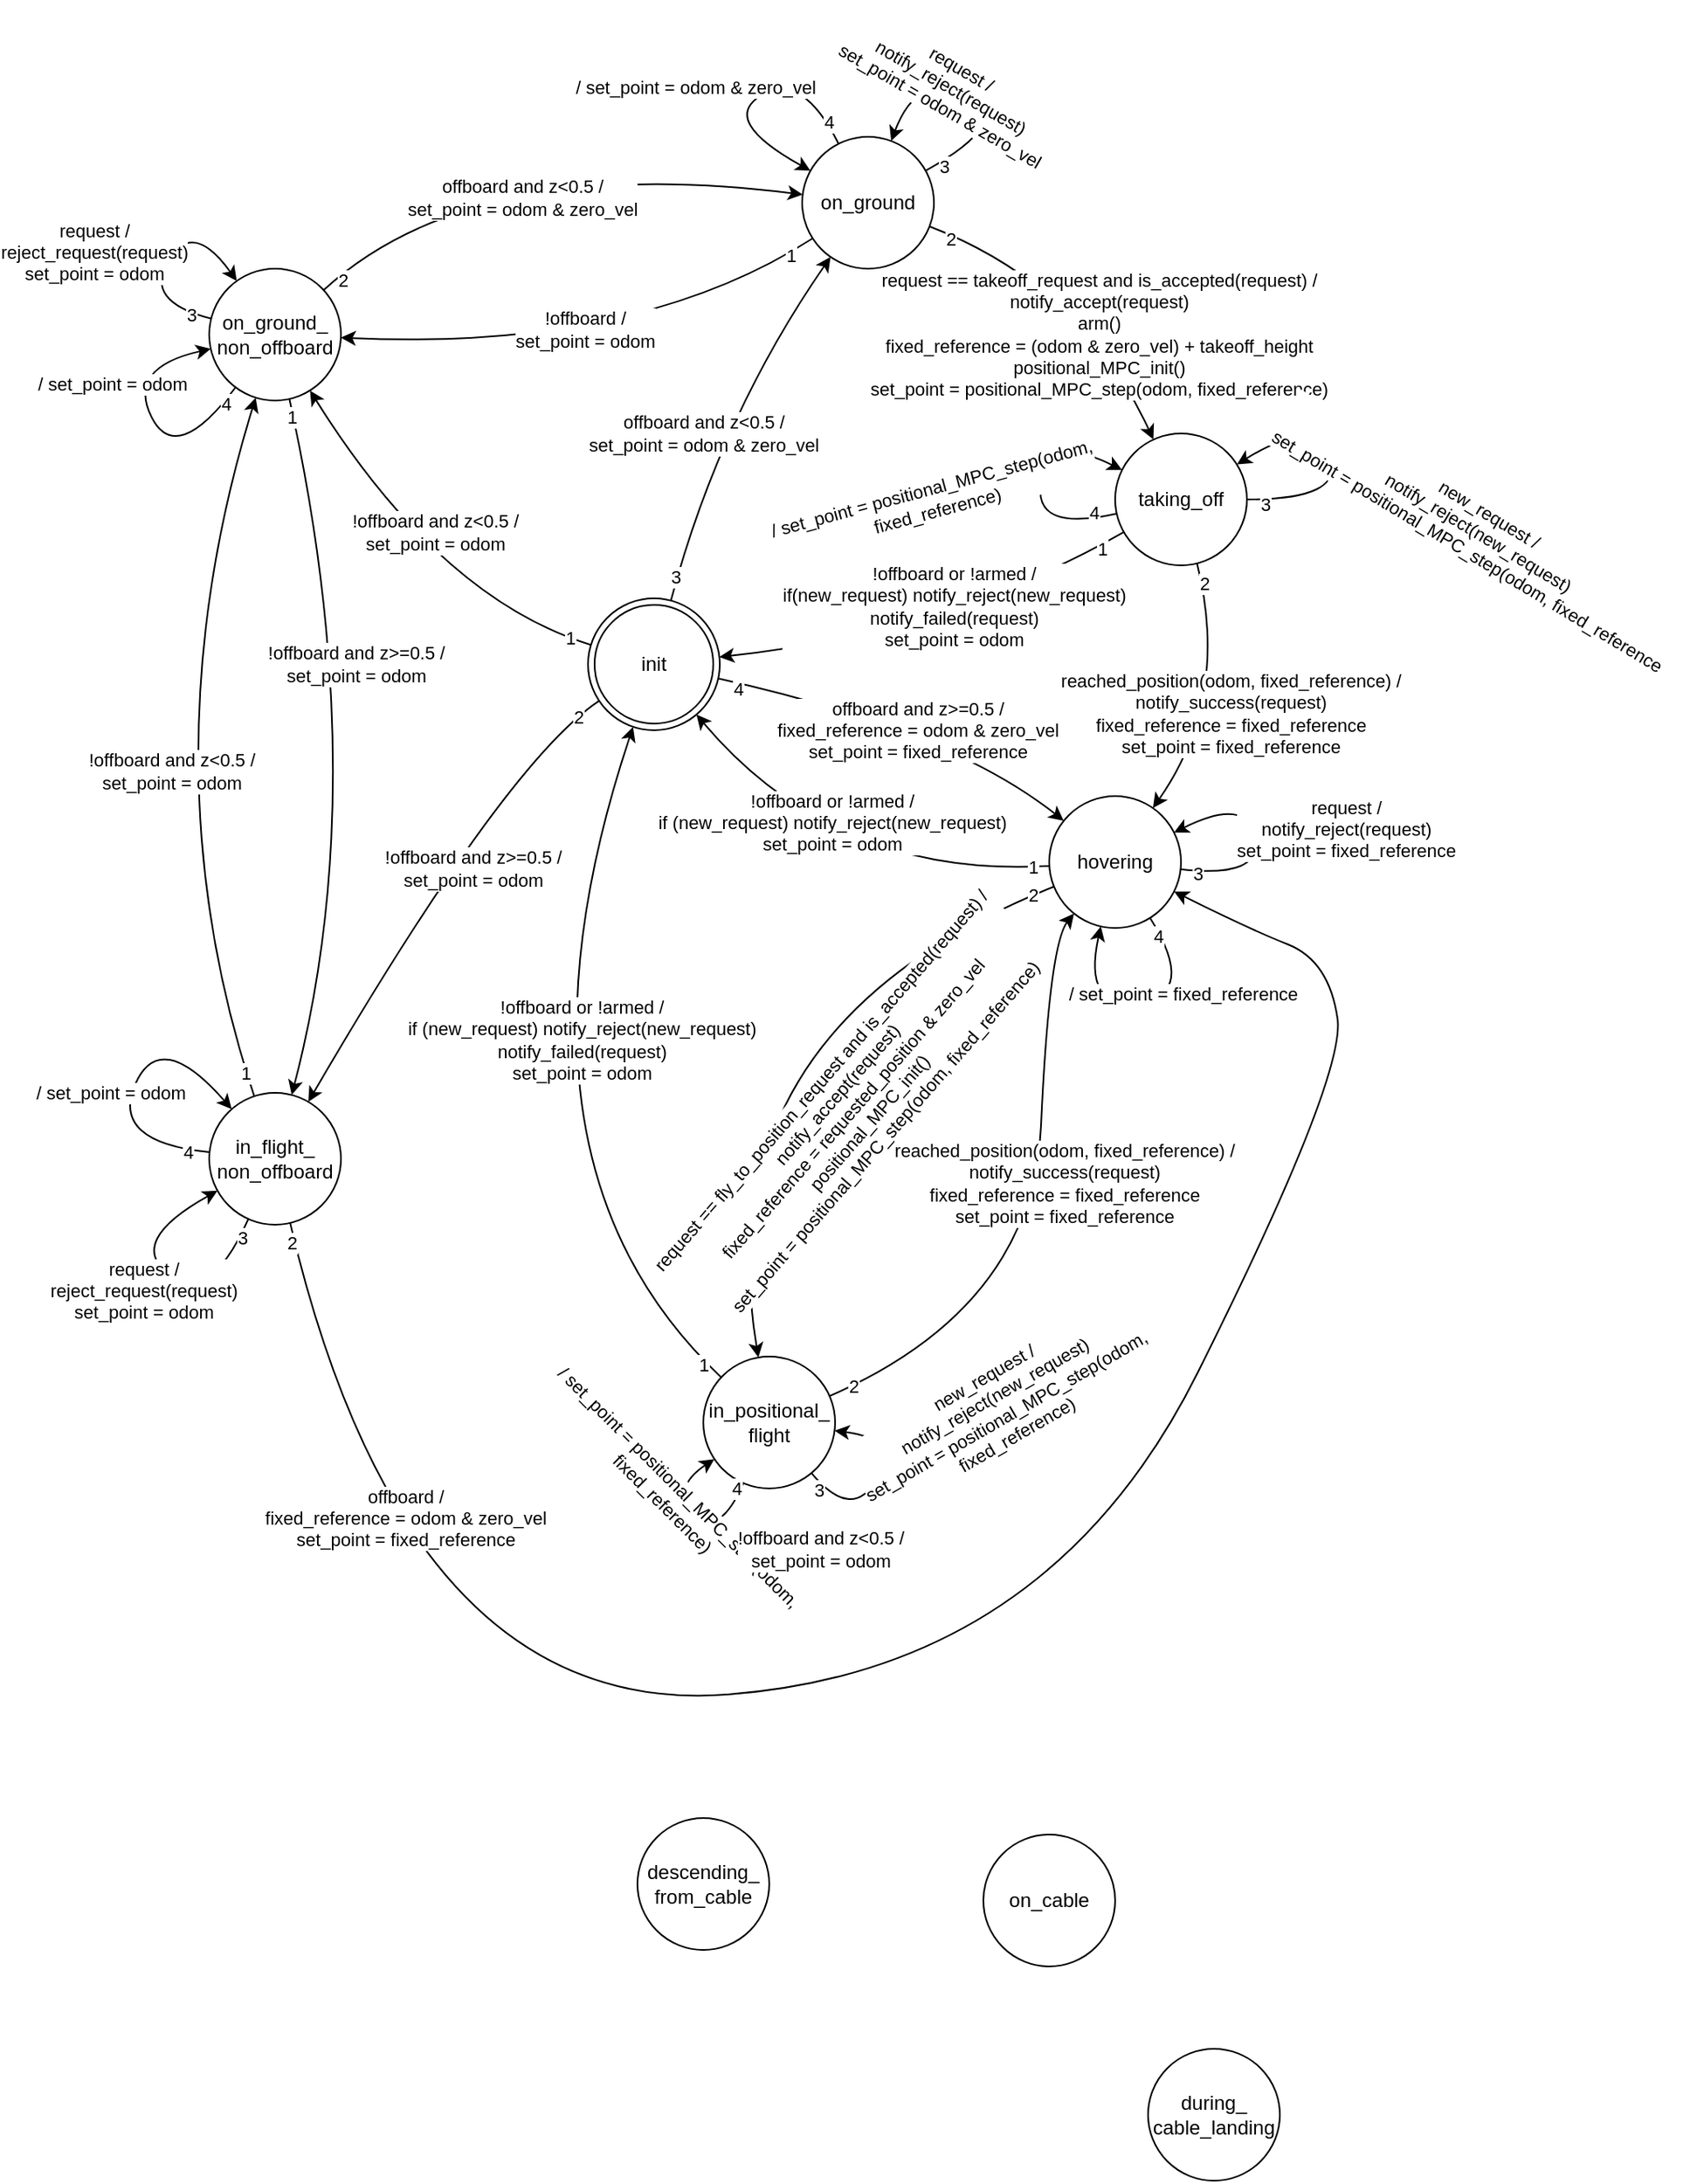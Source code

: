 <mxfile version="20.2.4" type="github"><diagram id="1Jh8lGgyKnSP5pfqneyj" name="Page-1"><mxGraphModel dx="1182" dy="3400" grid="1" gridSize="10" guides="1" tooltips="1" connect="1" arrows="1" fold="1" page="1" pageScale="1" pageWidth="850" pageHeight="1100" math="0" shadow="0"><root><mxCell id="0"/><mxCell id="1" parent="0"/><mxCell id="nZ2ogU8yaggC1YaTWvZz-1" value="init" style="ellipse;shape=doubleEllipse;whiteSpace=wrap;html=1;aspect=fixed;" parent="1" vertex="1"><mxGeometry x="360" y="40" width="80" height="80" as="geometry"/></mxCell><mxCell id="nZ2ogU8yaggC1YaTWvZz-2" value="&lt;div&gt;on_ground_&lt;/div&gt;&lt;div&gt;non_offboard&lt;/div&gt;" style="ellipse;whiteSpace=wrap;html=1;aspect=fixed;" parent="1" vertex="1"><mxGeometry x="130" y="-160" width="80" height="80" as="geometry"/></mxCell><mxCell id="nZ2ogU8yaggC1YaTWvZz-3" value="in_flight_&lt;div&gt;non_offboard&lt;/div&gt;" style="ellipse;whiteSpace=wrap;html=1;aspect=fixed;" parent="1" vertex="1"><mxGeometry x="130" y="340" width="80" height="80" as="geometry"/></mxCell><mxCell id="nZ2ogU8yaggC1YaTWvZz-4" value="on_ground" style="ellipse;whiteSpace=wrap;html=1;aspect=fixed;" parent="1" vertex="1"><mxGeometry x="490" y="-240" width="80" height="80" as="geometry"/></mxCell><mxCell id="nZ2ogU8yaggC1YaTWvZz-5" value="taking_off" style="ellipse;whiteSpace=wrap;html=1;aspect=fixed;" parent="1" vertex="1"><mxGeometry x="680" y="-60" width="80" height="80" as="geometry"/></mxCell><mxCell id="nZ2ogU8yaggC1YaTWvZz-6" value="hovering" style="ellipse;whiteSpace=wrap;html=1;aspect=fixed;" parent="1" vertex="1"><mxGeometry x="640" y="160" width="80" height="80" as="geometry"/></mxCell><mxCell id="nZ2ogU8yaggC1YaTWvZz-7" value="&lt;div&gt;during_&lt;/div&gt;&lt;div&gt;cable_landing&lt;br&gt;&lt;/div&gt;" style="ellipse;whiteSpace=wrap;html=1;aspect=fixed;" parent="1" vertex="1"><mxGeometry x="700" y="920" width="80" height="80" as="geometry"/></mxCell><mxCell id="nZ2ogU8yaggC1YaTWvZz-8" value="on_cable" style="ellipse;whiteSpace=wrap;html=1;aspect=fixed;" parent="1" vertex="1"><mxGeometry x="600" y="790" width="80" height="80" as="geometry"/></mxCell><mxCell id="nZ2ogU8yaggC1YaTWvZz-9" value="&lt;div&gt;descending_&lt;/div&gt;&lt;div&gt;from_cable&lt;br&gt;&lt;/div&gt;" style="ellipse;whiteSpace=wrap;html=1;aspect=fixed;" parent="1" vertex="1"><mxGeometry x="390" y="780" width="80" height="80" as="geometry"/></mxCell><mxCell id="nZ2ogU8yaggC1YaTWvZz-10" value="&lt;div&gt;in_positional_&lt;/div&gt;&lt;div&gt;flight&lt;/div&gt;" style="ellipse;whiteSpace=wrap;html=1;aspect=fixed;" parent="1" vertex="1"><mxGeometry x="430" y="500" width="80" height="80" as="geometry"/></mxCell><mxCell id="nZ2ogU8yaggC1YaTWvZz-11" value="" style="curved=1;endArrow=classic;html=1;rounded=0;" parent="1" source="nZ2ogU8yaggC1YaTWvZz-1" target="nZ2ogU8yaggC1YaTWvZz-2" edge="1"><mxGeometry width="50" height="50" relative="1" as="geometry"><mxPoint x="220" y="120" as="sourcePoint"/><mxPoint x="270" y="70" as="targetPoint"/><Array as="points"><mxPoint x="270" y="40"/></Array></mxGeometry></mxCell><mxCell id="nZ2ogU8yaggC1YaTWvZz-13" value="&lt;div&gt;!offboard and z&amp;lt;0.5 /&lt;/div&gt;&lt;div&gt;set_point = odom&lt;br&gt;&lt;/div&gt;" style="edgeLabel;html=1;align=center;verticalAlign=middle;resizable=0;points=[];" parent="nZ2ogU8yaggC1YaTWvZz-11" vertex="1" connectable="0"><mxGeometry x="-0.129" y="15" relative="1" as="geometry"><mxPoint x="15" y="-39" as="offset"/></mxGeometry></mxCell><mxCell id="nZ2ogU8yaggC1YaTWvZz-48" value="1" style="edgeLabel;html=1;align=center;verticalAlign=middle;resizable=0;points=[];" parent="nZ2ogU8yaggC1YaTWvZz-11" vertex="1" connectable="0"><mxGeometry x="-0.888" y="-1" relative="1" as="geometry"><mxPoint as="offset"/></mxGeometry></mxCell><mxCell id="nZ2ogU8yaggC1YaTWvZz-14" value="" style="curved=1;endArrow=classic;html=1;rounded=0;" parent="1" source="nZ2ogU8yaggC1YaTWvZz-1" target="nZ2ogU8yaggC1YaTWvZz-3" edge="1"><mxGeometry width="50" height="50" relative="1" as="geometry"><mxPoint x="220" y="120" as="sourcePoint"/><mxPoint x="270" y="70" as="targetPoint"/><Array as="points"><mxPoint x="310" y="140"/></Array></mxGeometry></mxCell><mxCell id="nZ2ogU8yaggC1YaTWvZz-15" value="&lt;div&gt;!offboard and z&amp;gt;=0.5 / &lt;br&gt;&lt;/div&gt;&lt;div&gt;set_point = odom&lt;br&gt;&lt;/div&gt;" style="edgeLabel;html=1;align=center;verticalAlign=middle;resizable=0;points=[];" parent="nZ2ogU8yaggC1YaTWvZz-14" vertex="1" connectable="0"><mxGeometry x="-0.129" y="15" relative="1" as="geometry"><mxPoint as="offset"/></mxGeometry></mxCell><mxCell id="nZ2ogU8yaggC1YaTWvZz-49" value="2" style="edgeLabel;html=1;align=center;verticalAlign=middle;resizable=0;points=[];" parent="nZ2ogU8yaggC1YaTWvZz-14" vertex="1" connectable="0"><mxGeometry x="-0.895" y="1" relative="1" as="geometry"><mxPoint as="offset"/></mxGeometry></mxCell><mxCell id="nZ2ogU8yaggC1YaTWvZz-16" value="" style="curved=1;endArrow=classic;html=1;rounded=0;" parent="1" source="nZ2ogU8yaggC1YaTWvZz-1" target="nZ2ogU8yaggC1YaTWvZz-4" edge="1"><mxGeometry width="50" height="50" relative="1" as="geometry"><mxPoint x="220" y="120" as="sourcePoint"/><mxPoint x="270" y="70" as="targetPoint"/><Array as="points"><mxPoint x="440" y="-70"/></Array></mxGeometry></mxCell><mxCell id="nZ2ogU8yaggC1YaTWvZz-17" value="&lt;div&gt;offboard and z&amp;lt;0.5 / &lt;br&gt;&lt;/div&gt;&lt;div&gt;set_point = odom &amp;amp; zero_vel&lt;br&gt;&lt;/div&gt;" style="edgeLabel;html=1;align=center;verticalAlign=middle;resizable=0;points=[];" parent="nZ2ogU8yaggC1YaTWvZz-16" vertex="1" connectable="0"><mxGeometry x="-0.129" y="15" relative="1" as="geometry"><mxPoint x="8" as="offset"/></mxGeometry></mxCell><mxCell id="nZ2ogU8yaggC1YaTWvZz-51" value="3" style="edgeLabel;html=1;align=center;verticalAlign=middle;resizable=0;points=[];" parent="nZ2ogU8yaggC1YaTWvZz-16" vertex="1" connectable="0"><mxGeometry x="-0.871" y="1" relative="1" as="geometry"><mxPoint as="offset"/></mxGeometry></mxCell><mxCell id="nZ2ogU8yaggC1YaTWvZz-18" value="" style="curved=1;endArrow=classic;html=1;rounded=0;" parent="1" source="nZ2ogU8yaggC1YaTWvZz-1" target="nZ2ogU8yaggC1YaTWvZz-6" edge="1"><mxGeometry width="50" height="50" relative="1" as="geometry"><mxPoint x="220" y="120" as="sourcePoint"/><mxPoint x="270" y="70" as="targetPoint"/><Array as="points"><mxPoint x="580" y="120"/></Array></mxGeometry></mxCell><mxCell id="nZ2ogU8yaggC1YaTWvZz-19" value="&lt;div&gt;offboard and z&amp;gt;=0.5 /&lt;/div&gt;&lt;div&gt;fixed_reference = odom &amp;amp; zero_vel&lt;br&gt;&lt;/div&gt;&lt;div&gt;set_point = fixed_reference&lt;br&gt;&lt;/div&gt;" style="edgeLabel;html=1;align=center;verticalAlign=middle;resizable=0;points=[];" parent="nZ2ogU8yaggC1YaTWvZz-18" vertex="1" connectable="0"><mxGeometry x="-0.129" y="15" relative="1" as="geometry"><mxPoint x="19" y="24" as="offset"/></mxGeometry></mxCell><mxCell id="nZ2ogU8yaggC1YaTWvZz-52" value="4" style="edgeLabel;html=1;align=center;verticalAlign=middle;resizable=0;points=[];" parent="nZ2ogU8yaggC1YaTWvZz-18" vertex="1" connectable="0"><mxGeometry x="-0.887" y="-3" relative="1" as="geometry"><mxPoint as="offset"/></mxGeometry></mxCell><mxCell id="nZ2ogU8yaggC1YaTWvZz-21" value="" style="curved=1;endArrow=classic;html=1;rounded=0;" parent="1" source="nZ2ogU8yaggC1YaTWvZz-2" target="nZ2ogU8yaggC1YaTWvZz-3" edge="1"><mxGeometry width="50" height="50" relative="1" as="geometry"><mxPoint x="120" y="180" as="sourcePoint"/><mxPoint x="170" y="130" as="targetPoint"/><Array as="points"><mxPoint x="230" y="150"/></Array></mxGeometry></mxCell><mxCell id="nZ2ogU8yaggC1YaTWvZz-23" value="&lt;div&gt;!offboard and z&amp;gt;=0.5 /&lt;br&gt;&lt;/div&gt;set_point = odom" style="edgeLabel;html=1;align=center;verticalAlign=middle;resizable=0;points=[];" parent="nZ2ogU8yaggC1YaTWvZz-21" vertex="1" connectable="0"><mxGeometry x="-0.194" y="46" relative="1" as="geometry"><mxPoint x="-43" as="offset"/></mxGeometry></mxCell><mxCell id="nZ2ogU8yaggC1YaTWvZz-53" value="1" style="edgeLabel;html=1;align=center;verticalAlign=middle;resizable=0;points=[];" parent="nZ2ogU8yaggC1YaTWvZz-21" vertex="1" connectable="0"><mxGeometry x="-0.949" y="-1" relative="1" as="geometry"><mxPoint as="offset"/></mxGeometry></mxCell><mxCell id="nZ2ogU8yaggC1YaTWvZz-24" value="" style="curved=1;endArrow=classic;html=1;rounded=0;" parent="1" source="nZ2ogU8yaggC1YaTWvZz-3" target="nZ2ogU8yaggC1YaTWvZz-2" edge="1"><mxGeometry width="50" height="50" relative="1" as="geometry"><mxPoint x="120" y="180" as="sourcePoint"/><mxPoint x="170" y="130" as="targetPoint"/><Array as="points"><mxPoint x="90" y="140"/></Array></mxGeometry></mxCell><mxCell id="nZ2ogU8yaggC1YaTWvZz-25" value="&lt;div&gt;!offboard and z&amp;lt;0.5 /&lt;/div&gt;&lt;div&gt;set_point = odom&lt;/div&gt;" style="edgeLabel;html=1;align=center;verticalAlign=middle;resizable=0;points=[];" parent="nZ2ogU8yaggC1YaTWvZz-24" vertex="1" connectable="0"><mxGeometry x="-0.194" y="46" relative="1" as="geometry"><mxPoint x="50" y="-42" as="offset"/></mxGeometry></mxCell><mxCell id="nZ2ogU8yaggC1YaTWvZz-83" value="1" style="edgeLabel;html=1;align=center;verticalAlign=middle;resizable=0;points=[];" parent="nZ2ogU8yaggC1YaTWvZz-24" vertex="1" connectable="0"><mxGeometry x="-0.932" y="1" relative="1" as="geometry"><mxPoint as="offset"/></mxGeometry></mxCell><mxCell id="nZ2ogU8yaggC1YaTWvZz-26" value="" style="curved=1;endArrow=classic;html=1;rounded=0;" parent="1" source="nZ2ogU8yaggC1YaTWvZz-2" target="nZ2ogU8yaggC1YaTWvZz-4" edge="1"><mxGeometry width="50" height="50" relative="1" as="geometry"><mxPoint x="210" y="-180" as="sourcePoint"/><mxPoint x="260" y="-230" as="targetPoint"/><Array as="points"><mxPoint x="290" y="-230"/></Array></mxGeometry></mxCell><mxCell id="nZ2ogU8yaggC1YaTWvZz-33" value="&lt;div&gt;offboard and z&amp;lt;0.5 / &lt;br&gt;&lt;/div&gt;&lt;div&gt;set_point = odom &amp;amp; zero_vel&lt;br&gt;&lt;/div&gt;" style="edgeLabel;html=1;align=center;verticalAlign=middle;resizable=0;points=[];" parent="nZ2ogU8yaggC1YaTWvZz-26" vertex="1" connectable="0"><mxGeometry x="-0.04" y="-23" relative="1" as="geometry"><mxPoint as="offset"/></mxGeometry></mxCell><mxCell id="nZ2ogU8yaggC1YaTWvZz-54" value="2" style="edgeLabel;html=1;align=center;verticalAlign=middle;resizable=0;points=[];" parent="nZ2ogU8yaggC1YaTWvZz-26" vertex="1" connectable="0"><mxGeometry x="-0.927" y="-3" relative="1" as="geometry"><mxPoint as="offset"/></mxGeometry></mxCell><mxCell id="nZ2ogU8yaggC1YaTWvZz-27" value="" style="curved=1;endArrow=classic;html=1;rounded=0;" parent="1" source="nZ2ogU8yaggC1YaTWvZz-3" target="nZ2ogU8yaggC1YaTWvZz-3" edge="1"><mxGeometry width="50" height="50" relative="1" as="geometry"><mxPoint x="140" y="510" as="sourcePoint"/><mxPoint x="190" y="460" as="targetPoint"/><Array as="points"><mxPoint x="130" y="470"/><mxPoint x="80" y="430"/></Array></mxGeometry></mxCell><mxCell id="nZ2ogU8yaggC1YaTWvZz-28" value="&lt;div&gt;request /&lt;/div&gt;&lt;div&gt;reject_request(request)&lt;/div&gt;&lt;div&gt;set_point = odom&lt;br&gt;&lt;/div&gt;" style="edgeLabel;html=1;align=center;verticalAlign=middle;resizable=0;points=[];" parent="nZ2ogU8yaggC1YaTWvZz-27" vertex="1" connectable="0"><mxGeometry x="-0.21" y="-4" relative="1" as="geometry"><mxPoint x="-31" y="2" as="offset"/></mxGeometry></mxCell><mxCell id="nZ2ogU8yaggC1YaTWvZz-85" value="3" style="edgeLabel;html=1;align=center;verticalAlign=middle;resizable=0;points=[];" parent="nZ2ogU8yaggC1YaTWvZz-27" vertex="1" connectable="0"><mxGeometry x="-0.152" y="-3" relative="1" as="geometry"><mxPoint x="34" y="-27" as="offset"/></mxGeometry></mxCell><mxCell id="nZ2ogU8yaggC1YaTWvZz-31" value="" style="curved=1;endArrow=classic;html=1;rounded=0;" parent="1" source="nZ2ogU8yaggC1YaTWvZz-2" target="nZ2ogU8yaggC1YaTWvZz-2" edge="1"><mxGeometry width="50" height="50" relative="1" as="geometry"><mxPoint x="80" y="-140" as="sourcePoint"/><mxPoint x="130" y="-190" as="targetPoint"/><Array as="points"><mxPoint x="110" y="-40"/><mxPoint x="80" y="-100"/></Array></mxGeometry></mxCell><mxCell id="nZ2ogU8yaggC1YaTWvZz-32" value="/ set_point = odom" style="edgeLabel;html=1;align=center;verticalAlign=middle;resizable=0;points=[];" parent="nZ2ogU8yaggC1YaTWvZz-31" vertex="1" connectable="0"><mxGeometry x="-0.08" y="-4" relative="1" as="geometry"><mxPoint x="-33" y="-28" as="offset"/></mxGeometry></mxCell><mxCell id="nZ2ogU8yaggC1YaTWvZz-56" value="4" style="edgeLabel;html=1;align=center;verticalAlign=middle;resizable=0;points=[];" parent="nZ2ogU8yaggC1YaTWvZz-31" vertex="1" connectable="0"><mxGeometry x="-0.871" y="1" relative="1" as="geometry"><mxPoint as="offset"/></mxGeometry></mxCell><mxCell id="nZ2ogU8yaggC1YaTWvZz-34" value="" style="curved=1;endArrow=classic;html=1;rounded=0;" parent="1" source="nZ2ogU8yaggC1YaTWvZz-4" target="nZ2ogU8yaggC1YaTWvZz-4" edge="1"><mxGeometry width="50" height="50" relative="1" as="geometry"><mxPoint x="510" y="-300" as="sourcePoint"/><mxPoint x="560" y="-350" as="targetPoint"/><Array as="points"><mxPoint x="490" y="-280"/><mxPoint x="440" y="-250"/></Array></mxGeometry></mxCell><mxCell id="nZ2ogU8yaggC1YaTWvZz-35" value="/ set_point = odom &amp;amp; zero_vel" style="edgeLabel;html=1;align=center;verticalAlign=middle;resizable=0;points=[];" parent="nZ2ogU8yaggC1YaTWvZz-34" vertex="1" connectable="0"><mxGeometry x="0.614" y="11" relative="1" as="geometry"><mxPoint x="-47" y="-25" as="offset"/></mxGeometry></mxCell><mxCell id="nZ2ogU8yaggC1YaTWvZz-60" value="4" style="edgeLabel;html=1;align=center;verticalAlign=middle;resizable=0;points=[];" parent="nZ2ogU8yaggC1YaTWvZz-34" vertex="1" connectable="0"><mxGeometry x="-0.824" relative="1" as="geometry"><mxPoint as="offset"/></mxGeometry></mxCell><mxCell id="nZ2ogU8yaggC1YaTWvZz-36" value="" style="curved=1;endArrow=classic;html=1;rounded=0;" parent="1" source="nZ2ogU8yaggC1YaTWvZz-4" target="nZ2ogU8yaggC1YaTWvZz-2" edge="1"><mxGeometry width="50" height="50" relative="1" as="geometry"><mxPoint x="330" y="-100" as="sourcePoint"/><mxPoint x="380" y="-150" as="targetPoint"/><Array as="points"><mxPoint x="390" y="-110"/></Array></mxGeometry></mxCell><mxCell id="nZ2ogU8yaggC1YaTWvZz-37" value="&lt;div&gt;!offboard /&lt;/div&gt;&lt;div&gt;set_point = odom&lt;br&gt;&lt;/div&gt;" style="edgeLabel;html=1;align=center;verticalAlign=middle;resizable=0;points=[];" parent="nZ2ogU8yaggC1YaTWvZz-36" vertex="1" connectable="0"><mxGeometry x="0.037" y="-12" relative="1" as="geometry"><mxPoint as="offset"/></mxGeometry></mxCell><mxCell id="nZ2ogU8yaggC1YaTWvZz-57" value="1" style="edgeLabel;html=1;align=center;verticalAlign=middle;resizable=0;points=[];" parent="nZ2ogU8yaggC1YaTWvZz-36" vertex="1" connectable="0"><mxGeometry x="-0.89" y="2" relative="1" as="geometry"><mxPoint y="-1" as="offset"/></mxGeometry></mxCell><mxCell id="nZ2ogU8yaggC1YaTWvZz-38" value="" style="curved=1;endArrow=classic;html=1;rounded=0;" parent="1" source="nZ2ogU8yaggC1YaTWvZz-4" target="nZ2ogU8yaggC1YaTWvZz-5" edge="1"><mxGeometry width="50" height="50" relative="1" as="geometry"><mxPoint x="620" y="-130" as="sourcePoint"/><mxPoint x="670" y="-180" as="targetPoint"/><Array as="points"><mxPoint x="660" y="-150"/></Array></mxGeometry></mxCell><mxCell id="nZ2ogU8yaggC1YaTWvZz-39" value="&lt;div&gt;request == takeoff_request and is_accepted(request) /&lt;/div&gt;&lt;div&gt;notify_accept(request)&lt;/div&gt;&lt;div&gt;arm()&lt;br&gt;&lt;/div&gt;&lt;div&gt;fixed_reference = (odom &amp;amp; zero_vel) + takeoff_height&lt;/div&gt;&lt;div&gt;positional_MPC_init()&lt;/div&gt;&lt;div&gt;set_point = positional_MPC_step(odom, fixed_reference)&lt;br&gt;&lt;/div&gt;" style="edgeLabel;html=1;align=center;verticalAlign=middle;resizable=0;points=[];" parent="nZ2ogU8yaggC1YaTWvZz-38" vertex="1" connectable="0"><mxGeometry x="-0.124" y="-17" relative="1" as="geometry"><mxPoint x="26" y="18" as="offset"/></mxGeometry></mxCell><mxCell id="nZ2ogU8yaggC1YaTWvZz-58" value="2" style="edgeLabel;html=1;align=center;verticalAlign=middle;resizable=0;points=[];" parent="nZ2ogU8yaggC1YaTWvZz-38" vertex="1" connectable="0"><mxGeometry x="-0.86" y="-2" relative="1" as="geometry"><mxPoint as="offset"/></mxGeometry></mxCell><mxCell id="nZ2ogU8yaggC1YaTWvZz-40" value="" style="curved=1;endArrow=classic;html=1;rounded=0;" parent="1" source="nZ2ogU8yaggC1YaTWvZz-5" target="nZ2ogU8yaggC1YaTWvZz-6" edge="1"><mxGeometry width="50" height="50" relative="1" as="geometry"><mxPoint x="800" y="130" as="sourcePoint"/><mxPoint x="850" y="80" as="targetPoint"/><Array as="points"><mxPoint x="750" y="100"/></Array></mxGeometry></mxCell><mxCell id="nZ2ogU8yaggC1YaTWvZz-41" value="&lt;div&gt;reached_position(odom, fixed_reference) /&lt;/div&gt;&lt;div&gt;notify_success(request)&lt;/div&gt;&lt;div&gt;fixed_reference = fixed_reference&lt;/div&gt;&lt;div&gt;set_point = fixed_reference&lt;br&gt;&lt;/div&gt;" style="edgeLabel;html=1;align=center;verticalAlign=middle;resizable=0;points=[];" parent="nZ2ogU8yaggC1YaTWvZz-40" vertex="1" connectable="0"><mxGeometry x="-0.204" y="-9" relative="1" as="geometry"><mxPoint x="13" y="25" as="offset"/></mxGeometry></mxCell><mxCell id="nZ2ogU8yaggC1YaTWvZz-68" value="2" style="edgeLabel;html=1;align=center;verticalAlign=middle;resizable=0;points=[];" parent="nZ2ogU8yaggC1YaTWvZz-40" vertex="1" connectable="0"><mxGeometry x="-0.845" y="1" relative="1" as="geometry"><mxPoint as="offset"/></mxGeometry></mxCell><mxCell id="nZ2ogU8yaggC1YaTWvZz-42" value="" style="curved=1;endArrow=classic;html=1;rounded=0;" parent="1" source="nZ2ogU8yaggC1YaTWvZz-4" target="nZ2ogU8yaggC1YaTWvZz-4" edge="1"><mxGeometry width="50" height="50" relative="1" as="geometry"><mxPoint x="590" y="-240" as="sourcePoint"/><mxPoint x="640" y="-290" as="targetPoint"/><Array as="points"><mxPoint x="620" y="-250"/><mxPoint x="560" y="-280"/></Array></mxGeometry></mxCell><mxCell id="nZ2ogU8yaggC1YaTWvZz-43" value="&lt;div&gt;request /&lt;/div&gt;&lt;div&gt;notify_reject(request)&lt;br&gt;&lt;/div&gt;&lt;div&gt;set_point = odom &amp;amp; zero_vel&lt;br&gt;&lt;/div&gt;" style="edgeLabel;html=1;align=center;verticalAlign=middle;resizable=0;points=[];rotation=30;" parent="nZ2ogU8yaggC1YaTWvZz-42" vertex="1" connectable="0"><mxGeometry x="0.253" y="4" relative="1" as="geometry"><mxPoint x="4" y="-3" as="offset"/></mxGeometry></mxCell><mxCell id="nZ2ogU8yaggC1YaTWvZz-59" value="3" style="edgeLabel;html=1;align=center;verticalAlign=middle;resizable=0;points=[];" parent="nZ2ogU8yaggC1YaTWvZz-42" vertex="1" connectable="0"><mxGeometry x="-0.876" y="-3" relative="1" as="geometry"><mxPoint as="offset"/></mxGeometry></mxCell><mxCell id="nZ2ogU8yaggC1YaTWvZz-46" value="" style="curved=1;endArrow=classic;html=1;rounded=0;" parent="1" source="nZ2ogU8yaggC1YaTWvZz-2" target="nZ2ogU8yaggC1YaTWvZz-2" edge="1"><mxGeometry width="50" height="50" relative="1" as="geometry"><mxPoint x="70" y="-180" as="sourcePoint"/><mxPoint x="120" y="-230" as="targetPoint"/><Array as="points"><mxPoint x="90" y="-140"/><mxPoint x="120" y="-190"/></Array></mxGeometry></mxCell><mxCell id="nZ2ogU8yaggC1YaTWvZz-47" value="&lt;div&gt;request /&lt;/div&gt;&lt;div&gt;reject_request(request)&lt;/div&gt;&lt;div&gt;set_point = odom&lt;br&gt;&lt;/div&gt;" style="edgeLabel;html=1;align=center;verticalAlign=middle;resizable=0;points=[];" parent="nZ2ogU8yaggC1YaTWvZz-46" vertex="1" connectable="0"><mxGeometry x="0.135" relative="1" as="geometry"><mxPoint x="-51" y="5" as="offset"/></mxGeometry></mxCell><mxCell id="nZ2ogU8yaggC1YaTWvZz-55" value="3" style="edgeLabel;html=1;align=center;verticalAlign=middle;resizable=0;points=[];" parent="nZ2ogU8yaggC1YaTWvZz-46" vertex="1" connectable="0"><mxGeometry x="-0.831" y="1" relative="1" as="geometry"><mxPoint as="offset"/></mxGeometry></mxCell><mxCell id="nZ2ogU8yaggC1YaTWvZz-61" value="" style="curved=1;endArrow=classic;html=1;rounded=0;" parent="1" source="nZ2ogU8yaggC1YaTWvZz-5" target="nZ2ogU8yaggC1YaTWvZz-1" edge="1"><mxGeometry width="50" height="50" relative="1" as="geometry"><mxPoint x="550" y="60" as="sourcePoint"/><mxPoint x="600" y="10" as="targetPoint"/><Array as="points"><mxPoint x="580" y="60"/></Array></mxGeometry></mxCell><mxCell id="nZ2ogU8yaggC1YaTWvZz-62" value="&lt;div&gt;!offboard or !armed /&lt;/div&gt;&lt;div&gt;if(new_request) notify_reject(new_request)&lt;br&gt;&lt;/div&gt;&lt;div&gt;notify_failed(request)&lt;/div&gt;&lt;div&gt;set_point = odom&lt;br&gt;&lt;/div&gt;" style="edgeLabel;html=1;align=center;verticalAlign=middle;resizable=0;points=[];" parent="nZ2ogU8yaggC1YaTWvZz-61" vertex="1" connectable="0"><mxGeometry x="-0.146" y="-12" relative="1" as="geometry"><mxPoint as="offset"/></mxGeometry></mxCell><mxCell id="nZ2ogU8yaggC1YaTWvZz-67" value="1" style="edgeLabel;html=1;align=center;verticalAlign=middle;resizable=0;points=[];" parent="nZ2ogU8yaggC1YaTWvZz-61" vertex="1" connectable="0"><mxGeometry x="-0.874" y="2" relative="1" as="geometry"><mxPoint as="offset"/></mxGeometry></mxCell><mxCell id="nZ2ogU8yaggC1YaTWvZz-63" value="" style="curved=1;endArrow=classic;html=1;rounded=0;" parent="1" source="nZ2ogU8yaggC1YaTWvZz-5" target="nZ2ogU8yaggC1YaTWvZz-5" edge="1"><mxGeometry width="50" height="50" relative="1" as="geometry"><mxPoint x="810" y="-20" as="sourcePoint"/><mxPoint x="860" y="-70" as="targetPoint"/><Array as="points"><mxPoint x="820" y="-20"/><mxPoint x="800" y="-70"/></Array></mxGeometry></mxCell><mxCell id="nZ2ogU8yaggC1YaTWvZz-64" value="&lt;div&gt;new_request /&lt;/div&gt;&lt;div&gt;notify_reject(new_request)&lt;/div&gt;&lt;div&gt;set_point = positional_MPC_step(odom, fixed_reference&lt;br&gt;&lt;/div&gt;" style="edgeLabel;html=1;align=center;verticalAlign=middle;resizable=0;points=[];rotation=31;" parent="nZ2ogU8yaggC1YaTWvZz-63" vertex="1" connectable="0"><mxGeometry x="0.202" y="3" relative="1" as="geometry"><mxPoint x="98" y="57" as="offset"/></mxGeometry></mxCell><mxCell id="nZ2ogU8yaggC1YaTWvZz-69" value="3" style="edgeLabel;html=1;align=center;verticalAlign=middle;resizable=0;points=[];" parent="nZ2ogU8yaggC1YaTWvZz-63" vertex="1" connectable="0"><mxGeometry x="-0.869" y="-3" relative="1" as="geometry"><mxPoint as="offset"/></mxGeometry></mxCell><mxCell id="nZ2ogU8yaggC1YaTWvZz-65" value="" style="curved=1;endArrow=classic;html=1;rounded=0;" parent="1" source="nZ2ogU8yaggC1YaTWvZz-5" target="nZ2ogU8yaggC1YaTWvZz-5" edge="1"><mxGeometry width="50" height="50" relative="1" as="geometry"><mxPoint x="630" as="sourcePoint"/><mxPoint x="680" y="-50" as="targetPoint"/><Array as="points"><mxPoint x="630"/><mxPoint x="640" y="-60"/></Array></mxGeometry></mxCell><mxCell id="nZ2ogU8yaggC1YaTWvZz-66" value="&lt;div&gt;/ set_point = positional_MPC_step(odom, &lt;br&gt;&lt;/div&gt;&lt;div&gt;fixed_reference)&lt;/div&gt;" style="edgeLabel;html=1;align=center;verticalAlign=middle;resizable=0;points=[];rotation=-15;" parent="nZ2ogU8yaggC1YaTWvZz-65" vertex="1" connectable="0"><mxGeometry x="0.165" y="-5" relative="1" as="geometry"><mxPoint x="-72" y="21" as="offset"/></mxGeometry></mxCell><mxCell id="nZ2ogU8yaggC1YaTWvZz-70" value="4" style="edgeLabel;html=1;align=center;verticalAlign=middle;resizable=0;points=[];" parent="nZ2ogU8yaggC1YaTWvZz-65" vertex="1" connectable="0"><mxGeometry x="-0.834" y="-4" relative="1" as="geometry"><mxPoint as="offset"/></mxGeometry></mxCell><mxCell id="nZ2ogU8yaggC1YaTWvZz-71" value="" style="curved=1;endArrow=classic;html=1;rounded=0;" parent="1" source="nZ2ogU8yaggC1YaTWvZz-6" target="nZ2ogU8yaggC1YaTWvZz-10" edge="1"><mxGeometry width="50" height="50" relative="1" as="geometry"><mxPoint x="540" y="290" as="sourcePoint"/><mxPoint x="590" y="240" as="targetPoint"/><Array as="points"><mxPoint x="430" y="300"/></Array></mxGeometry></mxCell><mxCell id="nZ2ogU8yaggC1YaTWvZz-72" value="&lt;div&gt;request == fly_to_position_request and is_accepted(request) /&lt;/div&gt;&lt;div&gt;notify_accept(request)&lt;/div&gt;&lt;div&gt;fixed_reference = requested_position &amp;amp; zero_vel&lt;/div&gt;&lt;div&gt;positional_MPC_init()&lt;br&gt;&lt;/div&gt;&lt;div&gt;set_point = positional_MPC_step(odom, fixed_reference)&lt;br&gt;&lt;/div&gt;" style="edgeLabel;html=1;align=center;verticalAlign=middle;resizable=0;points=[];rotation=-49;" parent="nZ2ogU8yaggC1YaTWvZz-71" vertex="1" connectable="0"><mxGeometry x="0.185" y="10" relative="1" as="geometry"><mxPoint x="76" y="25" as="offset"/></mxGeometry></mxCell><mxCell id="nZ2ogU8yaggC1YaTWvZz-80" value="2" style="edgeLabel;html=1;align=center;verticalAlign=middle;resizable=0;points=[];" parent="nZ2ogU8yaggC1YaTWvZz-71" vertex="1" connectable="0"><mxGeometry x="-0.861" relative="1" as="geometry"><mxPoint x="15" y="-6" as="offset"/></mxGeometry></mxCell><mxCell id="nZ2ogU8yaggC1YaTWvZz-73" value="" style="curved=1;endArrow=classic;html=1;rounded=0;" parent="1" source="nZ2ogU8yaggC1YaTWvZz-6" target="nZ2ogU8yaggC1YaTWvZz-1" edge="1"><mxGeometry width="50" height="50" relative="1" as="geometry"><mxPoint x="460" y="220" as="sourcePoint"/><mxPoint x="490" y="160" as="targetPoint"/><Array as="points"><mxPoint x="510" y="210"/></Array></mxGeometry></mxCell><mxCell id="nZ2ogU8yaggC1YaTWvZz-74" value="&lt;div&gt;!offboard or !armed /&lt;/div&gt;&lt;div&gt;if (new_request) notify_reject(new_request)&lt;br&gt;&lt;/div&gt;&lt;div&gt;set_point = odom&lt;br&gt;&lt;/div&gt;" style="edgeLabel;html=1;align=center;verticalAlign=middle;resizable=0;points=[];" parent="nZ2ogU8yaggC1YaTWvZz-73" vertex="1" connectable="0"><mxGeometry x="0.214" y="-20" relative="1" as="geometry"><mxPoint as="offset"/></mxGeometry></mxCell><mxCell id="nZ2ogU8yaggC1YaTWvZz-79" value="1" style="edgeLabel;html=1;align=center;verticalAlign=middle;resizable=0;points=[];" parent="nZ2ogU8yaggC1YaTWvZz-73" vertex="1" connectable="0"><mxGeometry x="-0.647" y="-2" relative="1" as="geometry"><mxPoint x="36" as="offset"/></mxGeometry></mxCell><mxCell id="nZ2ogU8yaggC1YaTWvZz-75" value="" style="curved=1;endArrow=classic;html=1;rounded=0;" parent="1" source="nZ2ogU8yaggC1YaTWvZz-6" target="nZ2ogU8yaggC1YaTWvZz-6" edge="1"><mxGeometry width="50" height="50" relative="1" as="geometry"><mxPoint x="740" y="220" as="sourcePoint"/><mxPoint x="790" y="170" as="targetPoint"/><Array as="points"><mxPoint x="770" y="210"/><mxPoint x="760" y="160"/></Array></mxGeometry></mxCell><mxCell id="nZ2ogU8yaggC1YaTWvZz-76" value="&lt;div&gt;request /&lt;/div&gt;&lt;div&gt;notify_reject(request)&lt;/div&gt;&lt;div&gt;set_point = fixed_reference&lt;br&gt;&lt;/div&gt;" style="edgeLabel;html=1;align=center;verticalAlign=middle;resizable=0;points=[];" parent="nZ2ogU8yaggC1YaTWvZz-75" vertex="1" connectable="0"><mxGeometry x="-0.146" y="8" relative="1" as="geometry"><mxPoint x="60" y="-18" as="offset"/></mxGeometry></mxCell><mxCell id="nZ2ogU8yaggC1YaTWvZz-81" value="3" style="edgeLabel;html=1;align=center;verticalAlign=middle;resizable=0;points=[];" parent="nZ2ogU8yaggC1YaTWvZz-75" vertex="1" connectable="0"><mxGeometry x="-0.861" y="-1" relative="1" as="geometry"><mxPoint as="offset"/></mxGeometry></mxCell><mxCell id="nZ2ogU8yaggC1YaTWvZz-77" value="" style="curved=1;endArrow=classic;html=1;rounded=0;" parent="1" source="nZ2ogU8yaggC1YaTWvZz-6" target="nZ2ogU8yaggC1YaTWvZz-6" edge="1"><mxGeometry width="50" height="50" relative="1" as="geometry"><mxPoint x="730" y="300" as="sourcePoint"/><mxPoint x="780" y="250" as="targetPoint"/><Array as="points"><mxPoint x="730" y="280"/><mxPoint x="660" y="290"/></Array></mxGeometry></mxCell><mxCell id="nZ2ogU8yaggC1YaTWvZz-78" value="/ set_point = fixed_reference" style="edgeLabel;html=1;align=center;verticalAlign=middle;resizable=0;points=[];" parent="nZ2ogU8yaggC1YaTWvZz-77" vertex="1" connectable="0"><mxGeometry x="-0.158" y="2" relative="1" as="geometry"><mxPoint x="10" y="-5" as="offset"/></mxGeometry></mxCell><mxCell id="nZ2ogU8yaggC1YaTWvZz-82" value="4" style="edgeLabel;html=1;align=center;verticalAlign=middle;resizable=0;points=[];" parent="nZ2ogU8yaggC1YaTWvZz-77" vertex="1" connectable="0"><mxGeometry x="-0.869" y="-2" relative="1" as="geometry"><mxPoint as="offset"/></mxGeometry></mxCell><mxCell id="nZ2ogU8yaggC1YaTWvZz-86" value="" style="curved=1;endArrow=classic;html=1;rounded=0;" parent="1" source="nZ2ogU8yaggC1YaTWvZz-10" target="nZ2ogU8yaggC1YaTWvZz-1" edge="1"><mxGeometry width="50" height="50" relative="1" as="geometry"><mxPoint x="310" y="470" as="sourcePoint"/><mxPoint x="360" y="420" as="targetPoint"/><Array as="points"><mxPoint x="300" y="380"/></Array></mxGeometry></mxCell><mxCell id="nZ2ogU8yaggC1YaTWvZz-88" value="&lt;div&gt;!offboard or !armed /&lt;/div&gt;&lt;div&gt;if (new_request) notify_reject(new_request)&lt;/div&gt;&lt;div&gt;notify_failed(request)&lt;br&gt;&lt;/div&gt;&lt;div&gt;set_point = odom&lt;br&gt;&lt;/div&gt;" style="edgeLabel;html=1;align=center;verticalAlign=middle;resizable=0;points=[];" parent="nZ2ogU8yaggC1YaTWvZz-86" vertex="1" connectable="0"><mxGeometry x="0.19" y="-30" relative="1" as="geometry"><mxPoint as="offset"/></mxGeometry></mxCell><mxCell id="nZ2ogU8yaggC1YaTWvZz-89" value="1" style="edgeLabel;html=1;align=center;verticalAlign=middle;resizable=0;points=[];" parent="nZ2ogU8yaggC1YaTWvZz-86" vertex="1" connectable="0"><mxGeometry x="-0.943" y="2" relative="1" as="geometry"><mxPoint as="offset"/></mxGeometry></mxCell><mxCell id="nZ2ogU8yaggC1YaTWvZz-90" value="" style="curved=1;endArrow=classic;html=1;rounded=0;" parent="1" source="nZ2ogU8yaggC1YaTWvZz-10" target="nZ2ogU8yaggC1YaTWvZz-6" edge="1"><mxGeometry width="50" height="50" relative="1" as="geometry"><mxPoint x="610" y="520" as="sourcePoint"/><mxPoint x="660" y="470" as="targetPoint"/><Array as="points"><mxPoint x="630" y="470"/><mxPoint x="640" y="250"/></Array></mxGeometry></mxCell><mxCell id="nZ2ogU8yaggC1YaTWvZz-91" value="2" style="edgeLabel;html=1;align=center;verticalAlign=middle;resizable=0;points=[];" parent="nZ2ogU8yaggC1YaTWvZz-90" vertex="1" connectable="0"><mxGeometry x="-0.917" relative="1" as="geometry"><mxPoint as="offset"/></mxGeometry></mxCell><mxCell id="nZ2ogU8yaggC1YaTWvZz-92" value="&lt;div&gt;reached_position(odom, fixed_reference) /&lt;/div&gt;&lt;div&gt;notify_success(request)&lt;/div&gt;&lt;div&gt;fixed_reference = fixed_reference&lt;/div&gt;&lt;div&gt;set_point = fixed_reference&lt;br&gt;&lt;/div&gt;" style="edgeLabel;html=1;align=center;verticalAlign=middle;resizable=0;points=[];" parent="nZ2ogU8yaggC1YaTWvZz-90" vertex="1" connectable="0"><mxGeometry x="0.155" y="16" relative="1" as="geometry"><mxPoint x="31" y="10" as="offset"/></mxGeometry></mxCell><mxCell id="nZ2ogU8yaggC1YaTWvZz-93" value="" style="curved=1;endArrow=classic;html=1;rounded=0;" parent="1" source="nZ2ogU8yaggC1YaTWvZz-10" target="nZ2ogU8yaggC1YaTWvZz-10" edge="1"><mxGeometry width="50" height="50" relative="1" as="geometry"><mxPoint x="610" y="600" as="sourcePoint"/><mxPoint x="660" y="550" as="targetPoint"/><Array as="points"><mxPoint x="520" y="600"/><mxPoint x="550" y="550"/></Array></mxGeometry></mxCell><mxCell id="nZ2ogU8yaggC1YaTWvZz-94" value="&lt;div&gt;new_request /&lt;/div&gt;&lt;div&gt;notify_reject(new_request)&lt;/div&gt;&lt;div&gt;set_point = positional_MPC_step(odom, &lt;br&gt;&lt;/div&gt;&lt;div&gt;fixed_reference)&lt;br&gt;&lt;/div&gt;" style="edgeLabel;html=1;align=center;verticalAlign=middle;resizable=0;points=[];rotation=-30;" parent="nZ2ogU8yaggC1YaTWvZz-93" vertex="1" connectable="0"><mxGeometry x="0.115" y="2" relative="1" as="geometry"><mxPoint x="72" y="-36" as="offset"/></mxGeometry></mxCell><mxCell id="nZ2ogU8yaggC1YaTWvZz-95" value="3" style="edgeLabel;html=1;align=center;verticalAlign=middle;resizable=0;points=[];" parent="nZ2ogU8yaggC1YaTWvZz-93" vertex="1" connectable="0"><mxGeometry x="-0.594" y="6" relative="1" as="geometry"><mxPoint x="-18" y="-8" as="offset"/></mxGeometry></mxCell><mxCell id="nZ2ogU8yaggC1YaTWvZz-96" value="" style="curved=1;endArrow=classic;html=1;rounded=0;" parent="1" source="nZ2ogU8yaggC1YaTWvZz-10" target="nZ2ogU8yaggC1YaTWvZz-10" edge="1"><mxGeometry width="50" height="50" relative="1" as="geometry"><mxPoint x="410" y="680" as="sourcePoint"/><mxPoint x="460" y="630" as="targetPoint"/><Array as="points"><mxPoint x="440" y="610"/><mxPoint x="410" y="580"/></Array></mxGeometry></mxCell><mxCell id="nZ2ogU8yaggC1YaTWvZz-97" value="&lt;div&gt;/ set_point = positional_MPC_step(odom,&lt;/div&gt;&lt;div&gt;fixed_reference)&lt;br&gt;&lt;/div&gt;" style="edgeLabel;html=1;align=center;verticalAlign=middle;resizable=0;points=[];rotation=45;" parent="nZ2ogU8yaggC1YaTWvZz-96" vertex="1" connectable="0"><mxGeometry x="0.243" y="-6" relative="1" as="geometry"><mxPoint x="-11" y="1" as="offset"/></mxGeometry></mxCell><mxCell id="nZ2ogU8yaggC1YaTWvZz-98" value="4" style="edgeLabel;html=1;align=center;verticalAlign=middle;resizable=0;points=[];" parent="nZ2ogU8yaggC1YaTWvZz-96" vertex="1" connectable="0"><mxGeometry x="-0.172" y="-4" relative="1" as="geometry"><mxPoint x="14" y="-20" as="offset"/></mxGeometry></mxCell><mxCell id="nZ2ogU8yaggC1YaTWvZz-99" value="" style="curved=1;endArrow=classic;html=1;rounded=0;" parent="1" source="nZ2ogU8yaggC1YaTWvZz-3" target="nZ2ogU8yaggC1YaTWvZz-3" edge="1"><mxGeometry width="50" height="50" relative="1" as="geometry"><mxPoint x="126" y="403.32" as="sourcePoint"/><mxPoint x="110.953" y="379.997" as="targetPoint"/><Array as="points"><mxPoint x="70" y="370"/><mxPoint x="100" y="300"/></Array></mxGeometry></mxCell><mxCell id="nZ2ogU8yaggC1YaTWvZz-100" value="/ set_point = odom" style="edgeLabel;html=1;align=center;verticalAlign=middle;resizable=0;points=[];" parent="nZ2ogU8yaggC1YaTWvZz-99" vertex="1" connectable="0"><mxGeometry x="-0.08" y="-4" relative="1" as="geometry"><mxPoint x="-17" y="-1" as="offset"/></mxGeometry></mxCell><mxCell id="nZ2ogU8yaggC1YaTWvZz-101" value="4" style="edgeLabel;html=1;align=center;verticalAlign=middle;resizable=0;points=[];" parent="nZ2ogU8yaggC1YaTWvZz-99" vertex="1" connectable="0"><mxGeometry x="-0.871" y="1" relative="1" as="geometry"><mxPoint as="offset"/></mxGeometry></mxCell><mxCell id="nZ2ogU8yaggC1YaTWvZz-102" value="" style="curved=1;endArrow=classic;html=1;rounded=0;" parent="1" source="nZ2ogU8yaggC1YaTWvZz-3" target="nZ2ogU8yaggC1YaTWvZz-6" edge="1"><mxGeometry width="50" height="50" relative="1" as="geometry"><mxPoint x="120" y="180" as="sourcePoint"/><mxPoint x="170" y="130" as="targetPoint"/><Array as="points"><mxPoint x="250" y="720"/><mxPoint x="640" y="690"/><mxPoint x="820" y="330"/><mxPoint x="810" y="260"/><mxPoint x="760" y="240"/></Array></mxGeometry></mxCell><mxCell id="nZ2ogU8yaggC1YaTWvZz-103" value="&lt;div&gt;!offboard and z&amp;lt;0.5 /&lt;/div&gt;&lt;div&gt;set_point = odom&lt;/div&gt;" style="edgeLabel;html=1;align=center;verticalAlign=middle;resizable=0;points=[];" parent="nZ2ogU8yaggC1YaTWvZz-102" vertex="1" connectable="0"><mxGeometry x="-0.194" y="46" relative="1" as="geometry"><mxPoint x="50" y="-42" as="offset"/></mxGeometry></mxCell><mxCell id="nZ2ogU8yaggC1YaTWvZz-104" value="2" style="edgeLabel;html=1;align=center;verticalAlign=middle;resizable=0;points=[];" parent="nZ2ogU8yaggC1YaTWvZz-102" vertex="1" connectable="0"><mxGeometry x="-0.932" y="1" relative="1" as="geometry"><mxPoint x="-10" y="-30" as="offset"/></mxGeometry></mxCell><mxCell id="nZ2ogU8yaggC1YaTWvZz-105" value="&lt;div&gt;offboard /&lt;/div&gt;&lt;div&gt;fixed_reference = odom &amp;amp; zero_vel&lt;/div&gt;&lt;div&gt;set_point = fixed_reference&lt;br&gt;&lt;/div&gt;" style="edgeLabel;html=1;align=center;verticalAlign=middle;resizable=0;points=[];" parent="nZ2ogU8yaggC1YaTWvZz-102" vertex="1" connectable="0"><mxGeometry x="-0.702" y="27" relative="1" as="geometry"><mxPoint as="offset"/></mxGeometry></mxCell></root></mxGraphModel></diagram></mxfile>